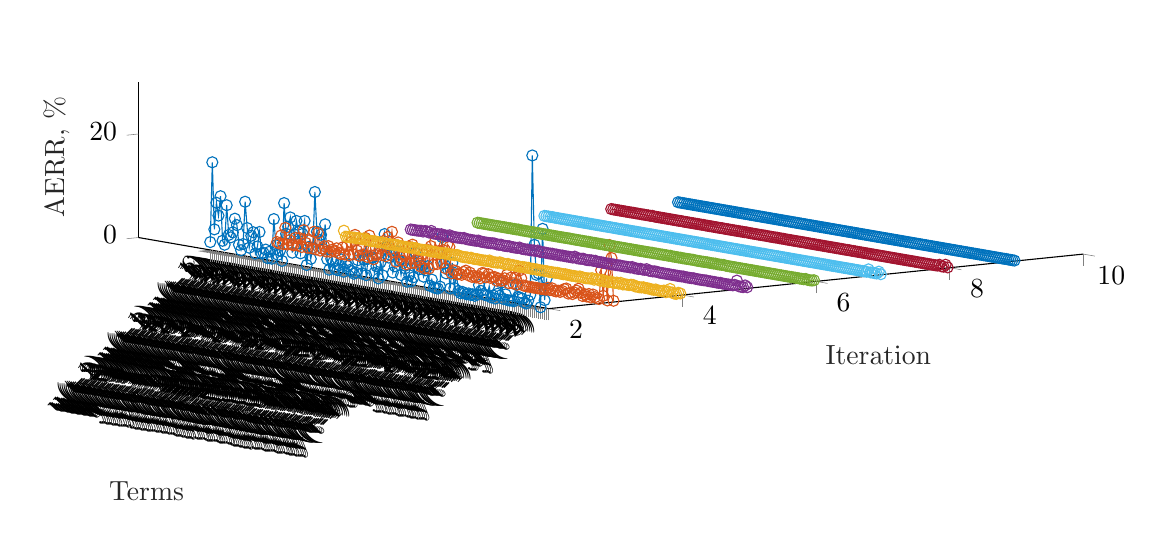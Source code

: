 % This file was created by matlab2tikz.
%
\definecolor{mycolor1}{rgb}{0.0,0.447,0.741}%
\definecolor{mycolor2}{rgb}{0.85,0.325,0.098}%
\definecolor{mycolor3}{rgb}{0.929,0.694,0.125}%
\definecolor{mycolor4}{rgb}{0.494,0.184,0.556}%
\definecolor{mycolor5}{rgb}{0.466,0.674,0.188}%
\definecolor{mycolor6}{rgb}{0.301,0.745,0.933}%
\definecolor{mycolor7}{rgb}{0.635,0.078,0.184}%
%
\begin{tikzpicture}

\begin{axis}[%
width=12cm,
height=3.569cm,
at={(0cm,0cm)},
scale only axis,
xmin=2,
xmax=10,
tick align=outside,
xlabel style={font=\color{white!15!black}},
xlabel={Iteration},
ymin=0,
ymax=200,
ytick={1,2,3,4,5,6,7,8,9,10,11,12,13,14,15,16,17,18,19,20,21,22,23,24,25,26,27,28,29,30,31,32,33,34,35,36,37,38,39,40,41,42,43,44,45,46,47,48,49,50,51,52,53,54,55,56,57,58,59,60,61,62,63,64,65,66,67,68,69,70,71,72,73,74,75,76,77,78,79,80,81,82,83,84,85,86,87,88,89,90,91,92,93,94,95,96,97,98,99,100,101,102,103,104,105,106,107,108,109,110,111,112,113,114,115,116,117,118,119,120,121,122,123,124,125,126,127,128,129,130,131,132,133,134,135,136,137,138,139,140,141,142,143,144,145,146,147,148,149,150,151,152,153,154,155,156,157,158,159,160,161,162,163,164,165},
yticklabels={{y(t-4)},{y(t-3)},{y(t-2)},{y(t-1)},{u(t-4)},{u(t-3)},{u(t-2)},{u(t-1)},{y(t-4)y(t-4)},{y(t-4)y(t-3)},{y(t-4)y(t-2)},{y(t-4)y(t-1)},{y(t-4)u(t-4)},{y(t-4)u(t-3)},{y(t-4)u(t-2)},{y(t-4)u(t-1)},{y(t-3)y(t-3)},{y(t-3)y(t-2)},{y(t-3)y(t-1)},{y(t-3)u(t-4)},{y(t-3)u(t-3)},{y(t-3)u(t-2)},{y(t-3)u(t-1)},{y(t-2)y(t-2)},{y(t-2)y(t-1)},{y(t-2)u(t-4)},{y(t-2)u(t-3)},{y(t-2)u(t-2)},{y(t-2)u(t-1)},{y(t-1)y(t-1)},{y(t-1)u(t-4)},{y(t-1)u(t-3)},{y(t-1)u(t-2)},{y(t-1)u(t-1)},{u(t-4)u(t-4)},{u(t-4)u(t-3)},{u(t-4)u(t-2)},{u(t-4)u(t-1)},{u(t-3)u(t-3)},{u(t-3)u(t-2)},{u(t-3)u(t-1)},{u(t-2)u(t-2)},{u(t-2)u(t-1)},{u(t-1)u(t-1)},{y(t-4)y(t-4)y(t-4)},{y(t-4)y(t-4)y(t-3)},{y(t-4)y(t-4)y(t-2)},{y(t-4)y(t-4)y(t-1)},{y(t-4)y(t-4)u(t-4)},{y(t-4)y(t-4)u(t-3)},{y(t-4)y(t-4)u(t-2)},{y(t-4)y(t-4)u(t-1)},{y(t-4)y(t-3)y(t-3)},{y(t-4)y(t-3)y(t-2)},{y(t-4)y(t-3)y(t-1)},{y(t-4)y(t-3)u(t-4)},{y(t-4)y(t-3)u(t-3)},{y(t-4)y(t-3)u(t-2)},{y(t-4)y(t-3)u(t-1)},{y(t-4)y(t-2)y(t-2)},{y(t-4)y(t-2)y(t-1)},{y(t-4)y(t-2)u(t-4)},{y(t-4)y(t-2)u(t-3)},{y(t-4)y(t-2)u(t-2)},{y(t-4)y(t-2)u(t-1)},{y(t-4)y(t-1)y(t-1)},{y(t-4)y(t-1)u(t-4)},{y(t-4)y(t-1)u(t-3)},{y(t-4)y(t-1)u(t-2)},{y(t-4)y(t-1)u(t-1)},{y(t-4)u(t-4)u(t-4)},{y(t-4)u(t-4)u(t-3)},{y(t-4)u(t-4)u(t-2)},{y(t-4)u(t-4)u(t-1)},{y(t-4)u(t-3)u(t-3)},{y(t-4)u(t-3)u(t-2)},{y(t-4)u(t-3)u(t-1)},{y(t-4)u(t-2)u(t-2)},{y(t-4)u(t-2)u(t-1)},{y(t-4)u(t-1)u(t-1)},{y(t-3)y(t-3)y(t-3)},{y(t-3)y(t-3)y(t-2)},{y(t-3)y(t-3)y(t-1)},{y(t-3)y(t-3)u(t-4)},{y(t-3)y(t-3)u(t-3)},{y(t-3)y(t-3)u(t-2)},{y(t-3)y(t-3)u(t-1)},{y(t-3)y(t-2)y(t-2)},{y(t-3)y(t-2)y(t-1)},{y(t-3)y(t-2)u(t-4)},{y(t-3)y(t-2)u(t-3)},{y(t-3)y(t-2)u(t-2)},{y(t-3)y(t-2)u(t-1)},{y(t-3)y(t-1)y(t-1)},{y(t-3)y(t-1)u(t-4)},{y(t-3)y(t-1)u(t-3)},{y(t-3)y(t-1)u(t-2)},{y(t-3)y(t-1)u(t-1)},{y(t-3)u(t-4)u(t-4)},{y(t-3)u(t-4)u(t-3)},{y(t-3)u(t-4)u(t-2)},{y(t-3)u(t-4)u(t-1)},{y(t-3)u(t-3)u(t-3)},{y(t-3)u(t-3)u(t-2)},{y(t-3)u(t-3)u(t-1)},{y(t-3)u(t-2)u(t-2)},{y(t-3)u(t-2)u(t-1)},{y(t-3)u(t-1)u(t-1)},{y(t-2)y(t-2)y(t-2)},{y(t-2)y(t-2)y(t-1)},{y(t-2)y(t-2)u(t-4)},{y(t-2)y(t-2)u(t-3)},{y(t-2)y(t-2)u(t-2)},{y(t-2)y(t-2)u(t-1)},{y(t-2)y(t-1)y(t-1)},{y(t-2)y(t-1)u(t-4)},{y(t-2)y(t-1)u(t-3)},{y(t-2)y(t-1)u(t-2)},{y(t-2)y(t-1)u(t-1)},{y(t-2)u(t-4)u(t-4)},{y(t-2)u(t-4)u(t-3)},{y(t-2)u(t-4)u(t-2)},{y(t-2)u(t-4)u(t-1)},{y(t-2)u(t-3)u(t-3)},{y(t-2)u(t-3)u(t-2)},{y(t-2)u(t-3)u(t-1)},{y(t-2)u(t-2)u(t-2)},{y(t-2)u(t-2)u(t-1)},{y(t-2)u(t-1)u(t-1)},{y(t-1)y(t-1)y(t-1)},{y(t-1)y(t-1)u(t-4)},{y(t-1)y(t-1)u(t-3)},{y(t-1)y(t-1)u(t-2)},{y(t-1)y(t-1)u(t-1)},{y(t-1)u(t-4)u(t-4)},{y(t-1)u(t-4)u(t-3)},{y(t-1)u(t-4)u(t-2)},{y(t-1)u(t-4)u(t-1)},{y(t-1)u(t-3)u(t-3)},{y(t-1)u(t-3)u(t-2)},{y(t-1)u(t-3)u(t-1)},{y(t-1)u(t-2)u(t-2)},{y(t-1)u(t-2)u(t-1)},{y(t-1)u(t-1)u(t-1)},{u(t-4)u(t-4)u(t-4)},{u(t-4)u(t-4)u(t-3)},{u(t-4)u(t-4)u(t-2)},{u(t-4)u(t-4)u(t-1)},{u(t-4)u(t-3)u(t-3)},{u(t-4)u(t-3)u(t-2)},{u(t-4)u(t-3)u(t-1)},{u(t-4)u(t-2)u(t-2)},{u(t-4)u(t-2)u(t-1)},{u(t-4)u(t-1)u(t-1)},{u(t-3)u(t-3)u(t-3)},{u(t-3)u(t-3)u(t-2)},{u(t-3)u(t-3)u(t-1)},{u(t-3)u(t-2)u(t-2)},{u(t-3)u(t-2)u(t-1)},{u(t-3)u(t-1)u(t-1)},{u(t-2)u(t-2)u(t-2)},{u(t-2)u(t-2)u(t-1)},{u(t-2)u(t-1)u(t-1)},{u(t-1)u(t-1)u(t-1)},{c}},
yticklabel style={rotate=45},
ylabel style={font=\color{white!15!black}},
ylabel={Terms},
zmin=0,
zmax=30,
zlabel style={font=\color{white!15!black}},
zlabel={AERR, $\%$},
view={-37.5}{30},
axis background/.style={fill=white},
axis x line*=bottom,
axis y line*=left,
axis z line*=left
]
\addplot3 [color=mycolor1, mark=o, mark options={solid, mycolor1}]
 table[row sep=crcr] {%
2	1	5.778\\
2	2	1.505\\
2	3	15.209\\
2	4	0\\
2	5	6.497\\
2	6	6.129\\
2	7	11.851\\
2	8	29.045\\
2	9	2.036\\
2	10	0.854\\
2	11	0.23\\
2	12	0.404\\
2	13	1.057\\
2	14	1.172\\
2	15	1.255\\
2	16	3.547\\
2	17	0.268\\
2	18	0.332\\
2	19	0.253\\
2	20	0.263\\
2	21	1.315\\
2	22	0.346\\
2	23	3.438\\
2	24	0.837\\
2	25	1.16\\
2	26	0.154\\
2	27	0.688\\
2	28	0.24\\
2	29	2.367\\
2	30	0.496\\
2	31	0.501\\
2	32	0.615\\
2	33	1.165\\
2	34	2.228\\
2	35	0.334\\
2	36	0.009\\
2	37	0.221\\
2	38	0.032\\
2	39	0.264\\
2	40	0.02\\
2	41	0.173\\
2	42	0.343\\
2	43	0.042\\
2	44	0.418\\
2	45	3.541\\
2	46	0.832\\
2	47	5.601\\
2	48	0.617\\
2	49	4.151\\
2	50	3.382\\
2	51	5.216\\
2	52	10.247\\
2	53	0.62\\
2	54	0.166\\
2	55	0.2\\
2	56	0.248\\
2	57	1.701\\
2	58	0.446\\
2	59	4.135\\
2	60	3.299\\
2	61	1.985\\
2	62	4.06\\
2	63	3.304\\
2	64	3.695\\
2	65	6.397\\
2	66	1.52\\
2	67	0.683\\
2	68	1.803\\
2	69	0.464\\
2	70	2.976\\
2	71	3.931\\
2	72	1.551\\
2	73	4.249\\
2	74	5.929\\
2	75	3.042\\
2	76	1.755\\
2	77	5.051\\
2	78	4.503\\
2	79	6.505\\
2	80	8.913\\
2	81	0.874\\
2	82	3.314\\
2	83	0.135\\
2	84	2.421\\
2	85	1.075\\
2	86	3.905\\
2	87	5.279\\
2	88	3.578\\
2	89	0.349\\
2	90	3.252\\
2	91	0.564\\
2	92	3.927\\
2	93	2.98\\
2	94	0.509\\
2	95	0.228\\
2	96	0.638\\
2	97	0.782\\
2	98	1.49\\
2	99	1.919\\
2	100	0.259\\
2	101	2.577\\
2	102	1.392\\
2	103	0.36\\
2	104	0.523\\
2	105	1.818\\
2	106	2.33\\
2	107	0.172\\
2	108	2.115\\
2	109	8.8\\
2	110	3.961\\
2	111	6.644\\
2	112	5.609\\
2	113	7.11\\
2	114	14.701\\
2	115	3.86\\
2	116	1.647\\
2	117	3.881\\
2	118	0.326\\
2	119	8.773\\
2	120	6.186\\
2	121	2.37\\
2	122	6.436\\
2	123	8.501\\
2	124	5.832\\
2	125	2.225\\
2	126	8.974\\
2	127	7.112\\
2	128	5.68\\
2	129	11.531\\
2	130	0.299\\
2	131	2.211\\
2	132	1.329\\
2	133	3.107\\
2	134	8.095\\
2	135	0.376\\
2	136	1.678\\
2	137	0.339\\
2	138	1.926\\
2	139	1.217\\
2	140	1.076\\
2	141	5.124\\
2	142	2.259\\
2	143	0.819\\
2	144	4.865\\
2	145	4.13\\
2	146	1.741\\
2	147	5.466\\
2	148	10.484\\
2	149	2.246\\
2	150	0.978\\
2	151	1.979\\
2	152	5.689\\
2	153	6.869\\
2	154	4.161\\
2	155	3.125\\
2	156	3.526\\
2	157	9.196\\
2	158	1.496\\
2	159	2.19\\
2	160	10.732\\
2	161	6.911\\
2	162	9.339\\
2	163	4.118\\
2	164	17.008\\
2	165	1.524\\
};
 \addplot3 [color=mycolor2, mark=o, mark options={solid, mycolor2}]
 table[row sep=crcr] {%
3	1	0.137\\
3	2	8.336\\
3	3	10.766\\
3	4	0\\
3	5	5.314\\
3	6	0.741\\
3	7	5.626\\
3	8	0\\
3	9	0.083\\
3	10	0.202\\
3	11	0.653\\
3	12	0.013\\
3	13	0.624\\
3	14	0.062\\
3	15	0.447\\
3	16	0.022\\
3	17	0.564\\
3	18	1.302\\
3	19	0.864\\
3	20	0.417\\
3	21	0.051\\
3	22	0.27\\
3	23	0.011\\
3	24	0.921\\
3	25	0.752\\
3	26	0.312\\
3	27	0.054\\
3	28	0.236\\
3	29	0.016\\
3	30	0.066\\
3	31	0.489\\
3	32	0.07\\
3	33	0.462\\
3	34	0.011\\
3	35	0.027\\
3	36	0.001\\
3	37	0.018\\
3	38	0.012\\
3	39	0.03\\
3	40	0.006\\
3	41	0.017\\
3	42	0.043\\
3	43	0.005\\
3	44	0.039\\
3	45	0.065\\
3	46	1.401\\
3	47	2.793\\
3	48	0.007\\
3	49	1.312\\
3	50	0.149\\
3	51	1.18\\
3	52	0.015\\
3	53	1.57\\
3	54	0.836\\
3	55	0.382\\
3	56	0.21\\
3	57	0.569\\
3	58	0.112\\
3	59	0.756\\
3	60	0.634\\
3	61	0.438\\
3	62	1.08\\
3	63	0.438\\
3	64	1.085\\
3	65	1.101\\
3	66	0.023\\
3	67	0.34\\
3	68	0.035\\
3	69	0.28\\
3	70	0.007\\
3	71	0.755\\
3	72	0.231\\
3	73	1.011\\
3	74	0.677\\
3	75	0.064\\
3	76	0.207\\
3	77	0.047\\
3	78	0.61\\
3	79	0.666\\
3	80	0.022\\
3	81	5.046\\
3	82	5.486\\
3	83	0.794\\
3	84	4.201\\
3	85	1.737\\
3	86	3.879\\
3	87	1.323\\
3	88	5.572\\
3	89	1.047\\
3	90	4.569\\
3	91	0.183\\
3	92	3.791\\
3	93	0.051\\
3	94	2.771\\
3	95	0.296\\
3	96	1.476\\
3	97	1.468\\
3	98	0.811\\
3	99	4.244\\
3	100	0.587\\
3	101	3.741\\
3	102	0.242\\
3	103	2.22\\
3	104	0.817\\
3	105	1.402\\
3	106	4.187\\
3	107	0.407\\
3	108	2.181\\
3	109	6.038\\
3	110	2.604\\
3	111	4.899\\
3	112	1.116\\
3	113	3.981\\
3	114	1.194\\
3	115	2.398\\
3	116	1.26\\
3	117	1.013\\
3	118	0.132\\
3	119	0.779\\
3	120	4.562\\
3	121	0.361\\
3	122	3.967\\
3	123	0.631\\
3	124	1.703\\
3	125	0.308\\
3	126	1.249\\
3	127	4.206\\
3	128	0.382\\
3	129	2.661\\
3	130	0.04\\
3	131	1.817\\
3	132	0.089\\
3	133	1.399\\
3	134	0.004\\
3	135	0.228\\
3	136	0.996\\
3	137	0.34\\
3	138	0.611\\
3	139	0.103\\
3	140	1.144\\
3	141	0.021\\
3	142	0.998\\
3	143	0.511\\
3	144	0.004\\
3	145	3.317\\
3	146	0.091\\
3	147	3.42\\
3	148	0.162\\
3	149	1.697\\
3	150	0.129\\
3	151	1.019\\
3	152	3.4\\
3	153	0.083\\
3	154	1.733\\
3	155	0.274\\
3	156	1.644\\
3	157	0.119\\
3	158	0.281\\
3	159	0.984\\
3	160	0.075\\
3	161	3.221\\
3	162	0.014\\
3	163	1.63\\
3	164	0.003\\
3	165	0.206\\
};
 \addplot3 [color=mycolor3, mark=o, mark options={solid, mycolor3}]
 table[row sep=crcr] {%
4	1	0.232\\
4	2	0.288\\
4	3	0\\
4	4	0\\
4	5	0.128\\
4	6	0.752\\
4	7	0.213\\
4	8	0\\
4	9	0.233\\
4	10	0.083\\
4	11	0.042\\
4	12	0.05\\
4	13	0.173\\
4	14	0.038\\
4	15	0.051\\
4	16	0.107\\
4	17	0.128\\
4	18	0.104\\
4	19	0.19\\
4	20	0.09\\
4	21	0.055\\
4	22	0.106\\
4	23	0.076\\
4	24	0.3\\
4	25	0.271\\
4	26	0.132\\
4	27	0.148\\
4	28	0.141\\
4	29	0.053\\
4	30	0.291\\
4	31	0.067\\
4	32	0.21\\
4	33	0.056\\
4	34	0.076\\
4	35	0.228\\
4	36	0.001\\
4	37	0.147\\
4	38	0.011\\
4	39	0.228\\
4	40	0.001\\
4	41	0.142\\
4	42	0.23\\
4	43	0.004\\
4	44	0.232\\
4	45	0.081\\
4	46	0.06\\
4	47	0.009\\
4	48	0.013\\
4	49	0.092\\
4	50	0.151\\
4	51	0.027\\
4	52	0.03\\
4	53	0.052\\
4	54	0.016\\
4	55	0.049\\
4	56	0.044\\
4	57	0.104\\
4	58	0.028\\
4	59	0.034\\
4	60	0.07\\
4	61	0.088\\
4	62	0.042\\
4	63	0.034\\
4	64	0.047\\
4	65	0.006\\
4	66	0.068\\
4	67	0.045\\
4	68	0.044\\
4	69	0.011\\
4	70	0.014\\
4	71	0.067\\
4	72	0.032\\
4	73	0.041\\
4	74	0.013\\
4	75	0.095\\
4	76	0.057\\
4	77	0.071\\
4	78	0.042\\
4	79	0.004\\
4	80	0.046\\
4	81	0.079\\
4	82	0.072\\
4	83	0.113\\
4	84	0.057\\
4	85	0.173\\
4	86	0.023\\
4	87	0.021\\
4	88	0.143\\
4	89	0.204\\
4	90	0.045\\
4	91	0.042\\
4	92	0.02\\
4	93	0.006\\
4	94	0.21\\
4	95	0.045\\
4	96	0.048\\
4	97	0.014\\
4	98	0.012\\
4	99	0.021\\
4	100	0.045\\
4	101	0.005\\
4	102	0.006\\
4	103	0.129\\
4	104	0.011\\
4	105	0.064\\
4	106	0.014\\
4	107	0.004\\
4	108	0.033\\
4	109	0.139\\
4	110	0.184\\
4	111	0.045\\
4	112	0.125\\
4	113	0.035\\
4	114	0.001\\
4	115	0.187\\
4	116	0.047\\
4	117	0.055\\
4	118	0.022\\
4	119	0.001\\
4	120	0.018\\
4	121	0.071\\
4	122	0.01\\
4	123	0.004\\
4	124	0.079\\
4	125	0.076\\
4	126	0.024\\
4	127	0.017\\
4	128	0.004\\
4	129	0.001\\
4	130	0.137\\
4	131	0.053\\
4	132	0.1\\
4	133	0.02\\
4	134	0.002\\
4	135	0.003\\
4	136	0.012\\
4	137	0.005\\
4	138	0.004\\
4	139	0.119\\
4	140	0.015\\
4	141	0.03\\
4	142	0.009\\
4	143	0.005\\
4	144	0.001\\
4	145	0.067\\
4	146	0.132\\
4	147	0.026\\
4	148	0.004\\
4	149	0.027\\
4	150	0.088\\
4	151	0.018\\
4	152	0.02\\
4	153	0.002\\
4	154	0.028\\
4	155	0.3\\
4	156	0.029\\
4	157	0.129\\
4	158	0.149\\
4	159	0.019\\
4	160	0.085\\
4	161	0.059\\
4	162	0.001\\
4	163	0.025\\
4	164	0.002\\
4	165	1.086\\
};
 \addplot3 [color=mycolor4, mark=o, mark options={solid, mycolor4}]
 table[row sep=crcr] {%
5	1	0.124\\
5	2	0.394\\
5	3	0\\
5	4	0\\
5	5	0.02\\
5	6	1.05\\
5	7	0.163\\
5	8	0\\
5	9	0.014\\
5	10	0.026\\
5	11	0.008\\
5	12	0.007\\
5	13	0.003\\
5	14	0.068\\
5	15	0.007\\
5	16	0.001\\
5	17	0.03\\
5	18	0.018\\
5	19	0.019\\
5	20	0.002\\
5	21	0.062\\
5	22	0.008\\
5	23	0.0\\
5	24	0.0\\
5	25	0.001\\
5	26	0.001\\
5	27	0.058\\
5	28	0.008\\
5	29	0.001\\
5	30	0.001\\
5	31	0.002\\
5	32	0.053\\
5	33	0.007\\
5	34	0.001\\
5	35	0.0\\
5	36	0.0\\
5	37	0.001\\
5	38	0.001\\
5	39	0.001\\
5	40	0.001\\
5	41	0.001\\
5	42	0.001\\
5	43	0.001\\
5	44	0.0\\
5	45	0.068\\
5	46	0.088\\
5	47	0.012\\
5	48	0.014\\
5	49	0.025\\
5	50	0.246\\
5	51	0.044\\
5	52	0.023\\
5	53	0.102\\
5	54	0.015\\
5	55	0.024\\
5	56	0.006\\
5	57	0.173\\
5	58	0.013\\
5	59	0.041\\
5	60	0.039\\
5	61	0.019\\
5	62	0.024\\
5	63	0.061\\
5	64	0.02\\
5	65	0.005\\
5	66	0.036\\
5	67	0.004\\
5	68	0.068\\
5	69	0.011\\
5	70	0.013\\
5	71	0.038\\
5	72	0.051\\
5	73	0.033\\
5	74	0.006\\
5	75	0.14\\
5	76	0.07\\
5	77	0.102\\
5	78	0.048\\
5	79	0.004\\
5	80	0.033\\
5	81	0.141\\
5	82	0.046\\
5	83	0.022\\
5	84	0.028\\
5	85	0.259\\
5	86	0.003\\
5	87	0.03\\
5	88	0.038\\
5	89	0.023\\
5	90	0.017\\
5	91	0.058\\
5	92	0.003\\
5	93	0.007\\
5	94	0.055\\
5	95	0.002\\
5	96	0.072\\
5	97	0.016\\
5	98	0.016\\
5	99	0.029\\
5	100	0.048\\
5	101	0.006\\
5	102	0.003\\
5	103	0.198\\
5	104	0.013\\
5	105	0.092\\
5	106	0.017\\
5	107	0.004\\
5	108	0.043\\
5	109	0.001\\
5	110	0.001\\
5	111	0.003\\
5	112	0.163\\
5	113	0.021\\
5	114	0.0\\
5	115	0.002\\
5	116	0.002\\
5	117	0.075\\
5	118	0.011\\
5	119	0.001\\
5	120	0.003\\
5	121	0.101\\
5	122	0.011\\
5	123	0.002\\
5	124	0.099\\
5	125	0.087\\
5	126	0.027\\
5	127	0.013\\
5	128	0.003\\
5	129	0.0\\
5	130	0.001\\
5	131	0.004\\
5	132	0.133\\
5	133	0.013\\
5	134	0.002\\
5	135	0.001\\
5	136	0.013\\
5	137	0.001\\
5	138	0.002\\
5	139	0.157\\
5	140	0.018\\
5	141	0.035\\
5	142	0.009\\
5	143	0.005\\
5	144	0.001\\
5	145	0.009\\
5	146	0.188\\
5	147	0.019\\
5	148	0.001\\
5	149	0.008\\
5	150	0.115\\
5	151	0.011\\
5	152	0.022\\
5	153	0.001\\
5	154	0.004\\
5	155	0.412\\
5	156	0.022\\
5	157	0.17\\
5	158	0.193\\
5	159	0.015\\
5	160	0.112\\
5	161	0.046\\
5	162	0.001\\
5	163	0.021\\
5	164	0.001\\
5	165	0\\
};
 \addplot3 [color=mycolor5, mark=o, mark options={solid, mycolor5}]
 table[row sep=crcr] {%
6	1	0.153\\
6	2	0.025\\
6	3	0\\
6	4	0\\
6	5	0.124\\
6	6	0\\
6	7	0.013\\
6	8	0\\
6	9	0.019\\
6	10	0.009\\
6	11	0.011\\
6	12	0.011\\
6	13	0.006\\
6	14	0.0\\
6	15	0.001\\
6	16	0.002\\
6	17	0.001\\
6	18	0.001\\
6	19	0.001\\
6	20	0.004\\
6	21	0.001\\
6	22	0.001\\
6	23	0.001\\
6	24	0.0\\
6	25	0.0\\
6	26	0.003\\
6	27	0.001\\
6	28	0.001\\
6	29	0.001\\
6	30	0.001\\
6	31	0.004\\
6	32	0.001\\
6	33	0.001\\
6	34	0.001\\
6	35	0.0\\
6	36	0.0\\
6	37	0.0\\
6	38	0.0\\
6	39	0.0\\
6	40	0.001\\
6	41	0.001\\
6	42	0.001\\
6	43	0.0\\
6	44	0.001\\
6	45	0.084\\
6	46	0.036\\
6	47	0.014\\
6	48	0.016\\
6	49	0.063\\
6	50	0.016\\
6	51	0.018\\
6	52	0.027\\
6	53	0.041\\
6	54	0.022\\
6	55	0.011\\
6	56	0.005\\
6	57	0.013\\
6	58	0.009\\
6	59	0.015\\
6	60	0.046\\
6	61	0.022\\
6	62	0.036\\
6	63	0.015\\
6	64	0.014\\
6	65	0.006\\
6	66	0.041\\
6	67	0.007\\
6	68	0.022\\
6	69	0.014\\
6	70	0.014\\
6	71	0.074\\
6	72	0.004\\
6	73	0.037\\
6	74	0.008\\
6	75	0.035\\
6	76	0.001\\
6	77	0.021\\
6	78	0.029\\
6	79	0.002\\
6	80	0.037\\
6	81	0.008\\
6	82	0.002\\
6	83	0.002\\
6	84	0.009\\
6	85	0.001\\
6	86	0.002\\
6	87	0.003\\
6	88	0.002\\
6	89	0.002\\
6	90	0.005\\
6	91	0.001\\
6	92	0.001\\
6	93	0.0\\
6	94	0.004\\
6	95	0.003\\
6	96	0.002\\
6	97	0.002\\
6	98	0.002\\
6	99	0.008\\
6	100	0.005\\
6	101	0.002\\
6	102	0.004\\
6	103	0.002\\
6	104	0.001\\
6	105	0.001\\
6	106	0.001\\
6	107	0.001\\
6	108	0.003\\
6	109	0.0\\
6	110	0.001\\
6	111	0.017\\
6	112	0.001\\
6	113	0.003\\
6	114	0.0\\
6	115	0.0\\
6	116	0.01\\
6	117	0.001\\
6	118	0.001\\
6	119	0.0\\
6	120	0.023\\
6	121	0.007\\
6	122	0.007\\
6	123	0.004\\
6	124	0.001\\
6	125	0.001\\
6	126	0.0\\
6	127	0.002\\
6	128	0.0\\
6	129	9.057e-05\\
6	130	0.001\\
6	131	0.02\\
6	132	0.001\\
6	133	0.001\\
6	134	0.001\\
6	135	0.002\\
6	136	0.011\\
6	137	0.005\\
6	138	0.006\\
6	139	0.001\\
6	140	0.001\\
6	141	0.001\\
6	142	0.0\\
6	143	0.001\\
6	144	0.0\\
6	145	0.055\\
6	146	0.001\\
6	147	0.024\\
6	148	0.002\\
6	149	0.022\\
6	150	3.191e-05\\
6	151	0.013\\
6	152	0.017\\
6	153	0.0\\
6	154	0.023\\
6	155	0.001\\
6	156	0.003\\
6	157	0.0\\
6	158	0.0\\
6	159	0.002\\
6	160	0.0\\
6	161	0.003\\
6	162	0.0\\
6	163	0.002\\
6	164	0.001\\
6	165	0\\
};
 \addplot3 [color=mycolor6, mark=o, mark options={solid, mycolor6}]
 table[row sep=crcr] {%
7	1	0\\
7	2	0.421\\
7	3	0\\
7	4	0\\
7	5	0.035\\
7	6	0\\
7	7	0.521\\
7	8	0\\
7	9	0.001\\
7	10	0.006\\
7	11	0.001\\
7	12	0.0\\
7	13	0.002\\
7	14	0.0\\
7	15	0.008\\
7	16	0.002\\
7	17	0.008\\
7	18	0.004\\
7	19	0.004\\
7	20	0.001\\
7	21	0.001\\
7	22	0.008\\
7	23	0.001\\
7	24	0.0\\
7	25	0.0\\
7	26	0.001\\
7	27	0.0\\
7	28	0.008\\
7	29	0.001\\
7	30	0.001\\
7	31	0.001\\
7	32	0.001\\
7	33	0.008\\
7	34	0.001\\
7	35	0.0\\
7	36	0.001\\
7	37	0.0\\
7	38	0.001\\
7	39	0.0\\
7	40	0.001\\
7	41	0.001\\
7	42	0.001\\
7	43	0.0\\
7	44	0.001\\
7	45	0.0\\
7	46	0.005\\
7	47	0.0\\
7	48	0.001\\
7	49	0.005\\
7	50	0.0\\
7	51	0.015\\
7	52	0.001\\
7	53	0.005\\
7	54	0.003\\
7	55	0.003\\
7	56	0.003\\
7	57	0.001\\
7	58	0.019\\
7	59	0.002\\
7	60	0.001\\
7	61	0.0\\
7	62	0.002\\
7	63	0.0\\
7	64	0.004\\
7	65	0.0\\
7	66	0.001\\
7	67	0.001\\
7	68	0.001\\
7	69	0.004\\
7	70	0.001\\
7	71	0.005\\
7	72	0.001\\
7	73	0.001\\
7	74	0.001\\
7	75	0.001\\
7	76	0.002\\
7	77	0.001\\
7	78	0.008\\
7	79	0.006\\
7	80	0.001\\
7	81	0.016\\
7	82	0.005\\
7	83	0.003\\
7	84	0.008\\
7	85	0.003\\
7	86	0.008\\
7	87	0.002\\
7	88	0.005\\
7	89	0.005\\
7	90	0.006\\
7	91	0.002\\
7	92	0.004\\
7	93	0.002\\
7	94	0.007\\
7	95	0.002\\
7	96	0.004\\
7	97	0.005\\
7	98	0.002\\
7	99	0.011\\
7	100	0.001\\
7	101	0.001\\
7	102	0.001\\
7	103	0.006\\
7	104	0.004\\
7	105	0.003\\
7	106	0.001\\
7	107	0.005\\
7	108	0.005\\
7	109	0.0\\
7	110	0.001\\
7	111	0.004\\
7	112	0.001\\
7	113	0.01\\
7	114	0.0\\
7	115	0.001\\
7	116	0.002\\
7	117	0.001\\
7	118	0.007\\
7	119	0.001\\
7	120	0.005\\
7	121	0.002\\
7	122	0.002\\
7	123	0.002\\
7	124	0.001\\
7	125	0.003\\
7	126	0.0\\
7	127	0.005\\
7	128	0.002\\
7	129	0.0\\
7	130	0.001\\
7	131	0.004\\
7	132	0.002\\
7	133	0.014\\
7	134	0.001\\
7	135	0.001\\
7	136	0.002\\
7	137	0.001\\
7	138	0.001\\
7	139	0.001\\
7	140	0.008\\
7	141	0.001\\
7	142	0.01\\
7	143	0.004\\
7	144	0.001\\
7	145	0.013\\
7	146	0.001\\
7	147	0.003\\
7	148	0.001\\
7	149	0.004\\
7	150	6.96e-05\\
7	151	0.003\\
7	152	0.007\\
7	153	0.0\\
7	154	0.005\\
7	155	0.001\\
7	156	0.012\\
7	157	0.001\\
7	158	0.001\\
7	159	0.008\\
7	160	0.0\\
7	161	0.041\\
7	162	0.001\\
7	163	0.012\\
7	164	0.001\\
7	165	0\\
};
 \addplot3 [color=mycolor7, mark=o, mark options={solid, mycolor7}]
 table[row sep=crcr] {%
8	1	0\\
8	2	0.438\\
8	3	0\\
8	4	0\\
8	5	0.228\\
8	6	0\\
8	7	0\\
8	8	0\\
8	9	0.001\\
8	10	0.006\\
8	11	0.001\\
8	12	0.0\\
8	13	0.008\\
8	14	0.001\\
8	15	0.001\\
8	16	0.001\\
8	17	0.008\\
8	18	0.004\\
8	19	0.004\\
8	20	0.006\\
8	21	0.0\\
8	22	0.0\\
8	23	0.0\\
8	24	0.0\\
8	25	0.0\\
8	26	0.005\\
8	27	0.001\\
8	28	0.0\\
8	29	0.001\\
8	30	0.0\\
8	31	0.007\\
8	32	0.001\\
8	33	0.0\\
8	34	0.001\\
8	35	0.0\\
8	36	0.0\\
8	37	0.0\\
8	38	0.0\\
8	39	0.0\\
8	40	0.0\\
8	41	0.0\\
8	42	0.001\\
8	43	0.0\\
8	44	0.0\\
8	45	0.0\\
8	46	0.005\\
8	47	0.001\\
8	48	0.0\\
8	49	0.024\\
8	50	0.0\\
8	51	0.0\\
8	52	0.001\\
8	53	0.006\\
8	54	0.003\\
8	55	0.002\\
8	56	0.006\\
8	57	0.001\\
8	58	0.003\\
8	59	0.001\\
8	60	0.0\\
8	61	0.0\\
8	62	0.006\\
8	63	0.0\\
8	64	0.001\\
8	65	0.0\\
8	66	0.001\\
8	67	0.004\\
8	68	0.001\\
8	69	0.001\\
8	70	0.0\\
8	71	0.019\\
8	72	0.003\\
8	73	0.006\\
8	74	0.007\\
8	75	0.001\\
8	76	0.0\\
8	77	0.0\\
8	78	0.001\\
8	79	0.0\\
8	80	0.001\\
8	81	0.019\\
8	82	0.006\\
8	83	0.003\\
8	84	0.034\\
8	85	0.004\\
8	86	0.001\\
8	87	0.002\\
8	88	0.007\\
8	89	0.005\\
8	90	0.02\\
8	91	0.002\\
8	92	0.002\\
8	93	0.002\\
8	94	0.007\\
8	95	0.003\\
8	96	0.004\\
8	97	0.001\\
8	98	0.002\\
8	99	0.032\\
8	100	0.006\\
8	101	0.011\\
8	102	0.004\\
8	103	0.007\\
8	104	0.001\\
8	105	0.003\\
8	106	0.005\\
8	107	0.001\\
8	108	0.004\\
8	109	0.0\\
8	110	0.0\\
8	111	0.02\\
8	112	0.0\\
8	113	0.0\\
8	114	0.0\\
8	115	0.0\\
8	116	0.011\\
8	117	0.001\\
8	118	0.0\\
8	119	0.0\\
8	120	0.026\\
8	121	0.006\\
8	122	0.006\\
8	123	0.004\\
8	124	0.001\\
8	125	0.0\\
8	126	0.0\\
8	127	0.001\\
8	128	0.0\\
8	129	0.0\\
8	130	0.001\\
8	131	0.022\\
8	132	0.001\\
8	133	0.001\\
8	134	0.001\\
8	135	0.004\\
8	136	0.012\\
8	137	0.004\\
8	138	0.006\\
8	139	0.001\\
8	140	0.001\\
8	141	0.001\\
8	142	0.001\\
8	143	0.001\\
8	144	0.0\\
8	145	0.071\\
8	146	0.0\\
8	147	0.025\\
8	148	0.002\\
8	149	0.027\\
8	150	0.0\\
8	151	0.015\\
8	152	0.014\\
8	153	0.0\\
8	154	0.024\\
8	155	0.0\\
8	156	0.001\\
8	157	0.0\\
8	158	0.0\\
8	159	0.001\\
8	160	0.0\\
8	161	0.001\\
8	162	0.001\\
8	163	0.0\\
8	164	0.001\\
8	165	0\\
};
 \addplot3 [color=mycolor1, mark=o, mark options={solid, mycolor1}]
 table[row sep=crcr] {%
9	1	0\\
9	2	0\\
9	3	0\\
9	4	0\\
9	5	0.023\\
9	6	0\\
9	7	0\\
9	8	0\\
9	9	0.0\\
9	10	0.0\\
9	11	0.001\\
9	12	0.0\\
9	13	0.001\\
9	14	0.001\\
9	15	0.0\\
9	16	0.001\\
9	17	0.0\\
9	18	0.001\\
9	19	9.655e-05\\
9	20	0.001\\
9	21	0.0\\
9	22	0.0\\
9	23	0.0\\
9	24	0.0\\
9	25	0.0\\
9	26	0.001\\
9	27	0.0\\
9	28	0.0\\
9	29	0.001\\
9	30	0.0\\
9	31	0.001\\
9	32	0.0\\
9	33	0.001\\
9	34	0.0\\
9	35	0.0\\
9	36	0.0\\
9	37	0.0\\
9	38	0.001\\
9	39	0.0\\
9	40	0.0\\
9	41	0.0\\
9	42	0.001\\
9	43	0.0\\
9	44	0.0\\
9	45	9.518e-05\\
9	46	0.0\\
9	47	0.0\\
9	48	0.0\\
9	49	0.002\\
9	50	0.0\\
9	51	0.0\\
9	52	0.0\\
9	53	0.0\\
9	54	0.0\\
9	55	0.0\\
9	56	0.001\\
9	57	0.0\\
9	58	0.0\\
9	59	0.0\\
9	60	0.0\\
9	61	0.0\\
9	62	0.001\\
9	63	0.0\\
9	64	0.0\\
9	65	0.0\\
9	66	0.0\\
9	67	0.001\\
9	68	0.001\\
9	69	0.001\\
9	70	0.0\\
9	71	0.002\\
9	72	0.0\\
9	73	0.001\\
9	74	0.0\\
9	75	0.0\\
9	76	0.0\\
9	77	0.0\\
9	78	0.001\\
9	79	0.0\\
9	80	0.001\\
9	81	0.0\\
9	82	0.0\\
9	83	0.0\\
9	84	0.001\\
9	85	0.0\\
9	86	0.0\\
9	87	0.0\\
9	88	5.297e-05\\
9	89	8.393e-05\\
9	90	0.001\\
9	91	0.0\\
9	92	0.0\\
9	93	0.0\\
9	94	0.001\\
9	95	0.0\\
9	96	0.001\\
9	97	0.001\\
9	98	0.0\\
9	99	0.001\\
9	100	0.001\\
9	101	0.0\\
9	102	0.0\\
9	103	0.0\\
9	104	0.0\\
9	105	3.53e-05\\
9	106	0.0\\
9	107	0.0\\
9	108	0.0\\
9	109	0.0\\
9	110	0.0\\
9	111	0.001\\
9	112	0.0\\
9	113	0.0\\
9	114	0.0\\
9	115	0.0\\
9	116	0.001\\
9	117	0.0\\
9	118	0.0\\
9	119	0.0\\
9	120	0.002\\
9	121	0.001\\
9	122	0.001\\
9	123	0.0\\
9	124	0.0\\
9	125	0.0\\
9	126	0.0\\
9	127	0.0\\
9	128	0.0\\
9	129	0.0\\
9	130	0.0\\
9	131	0.002\\
9	132	0.001\\
9	133	0.0\\
9	134	0.001\\
9	135	0.0\\
9	136	0.001\\
9	137	0.001\\
9	138	0.001\\
9	139	0.001\\
9	140	0.001\\
9	141	0.001\\
9	142	0.001\\
9	143	0.001\\
9	144	0.0\\
9	145	0.005\\
9	146	0.0\\
9	147	0.002\\
9	148	0.0\\
9	149	0.002\\
9	150	0.0\\
9	151	0.001\\
9	152	0.001\\
9	153	0.0\\
9	154	0.001\\
9	155	0.0\\
9	156	0.001\\
9	157	0.0\\
9	158	0.001\\
9	159	0.001\\
9	160	0.0\\
9	161	0.001\\
9	162	0.001\\
9	163	0.0\\
9	164	0.0\\
9	165	0\\
};
 \end{axis}
\end{tikzpicture}%